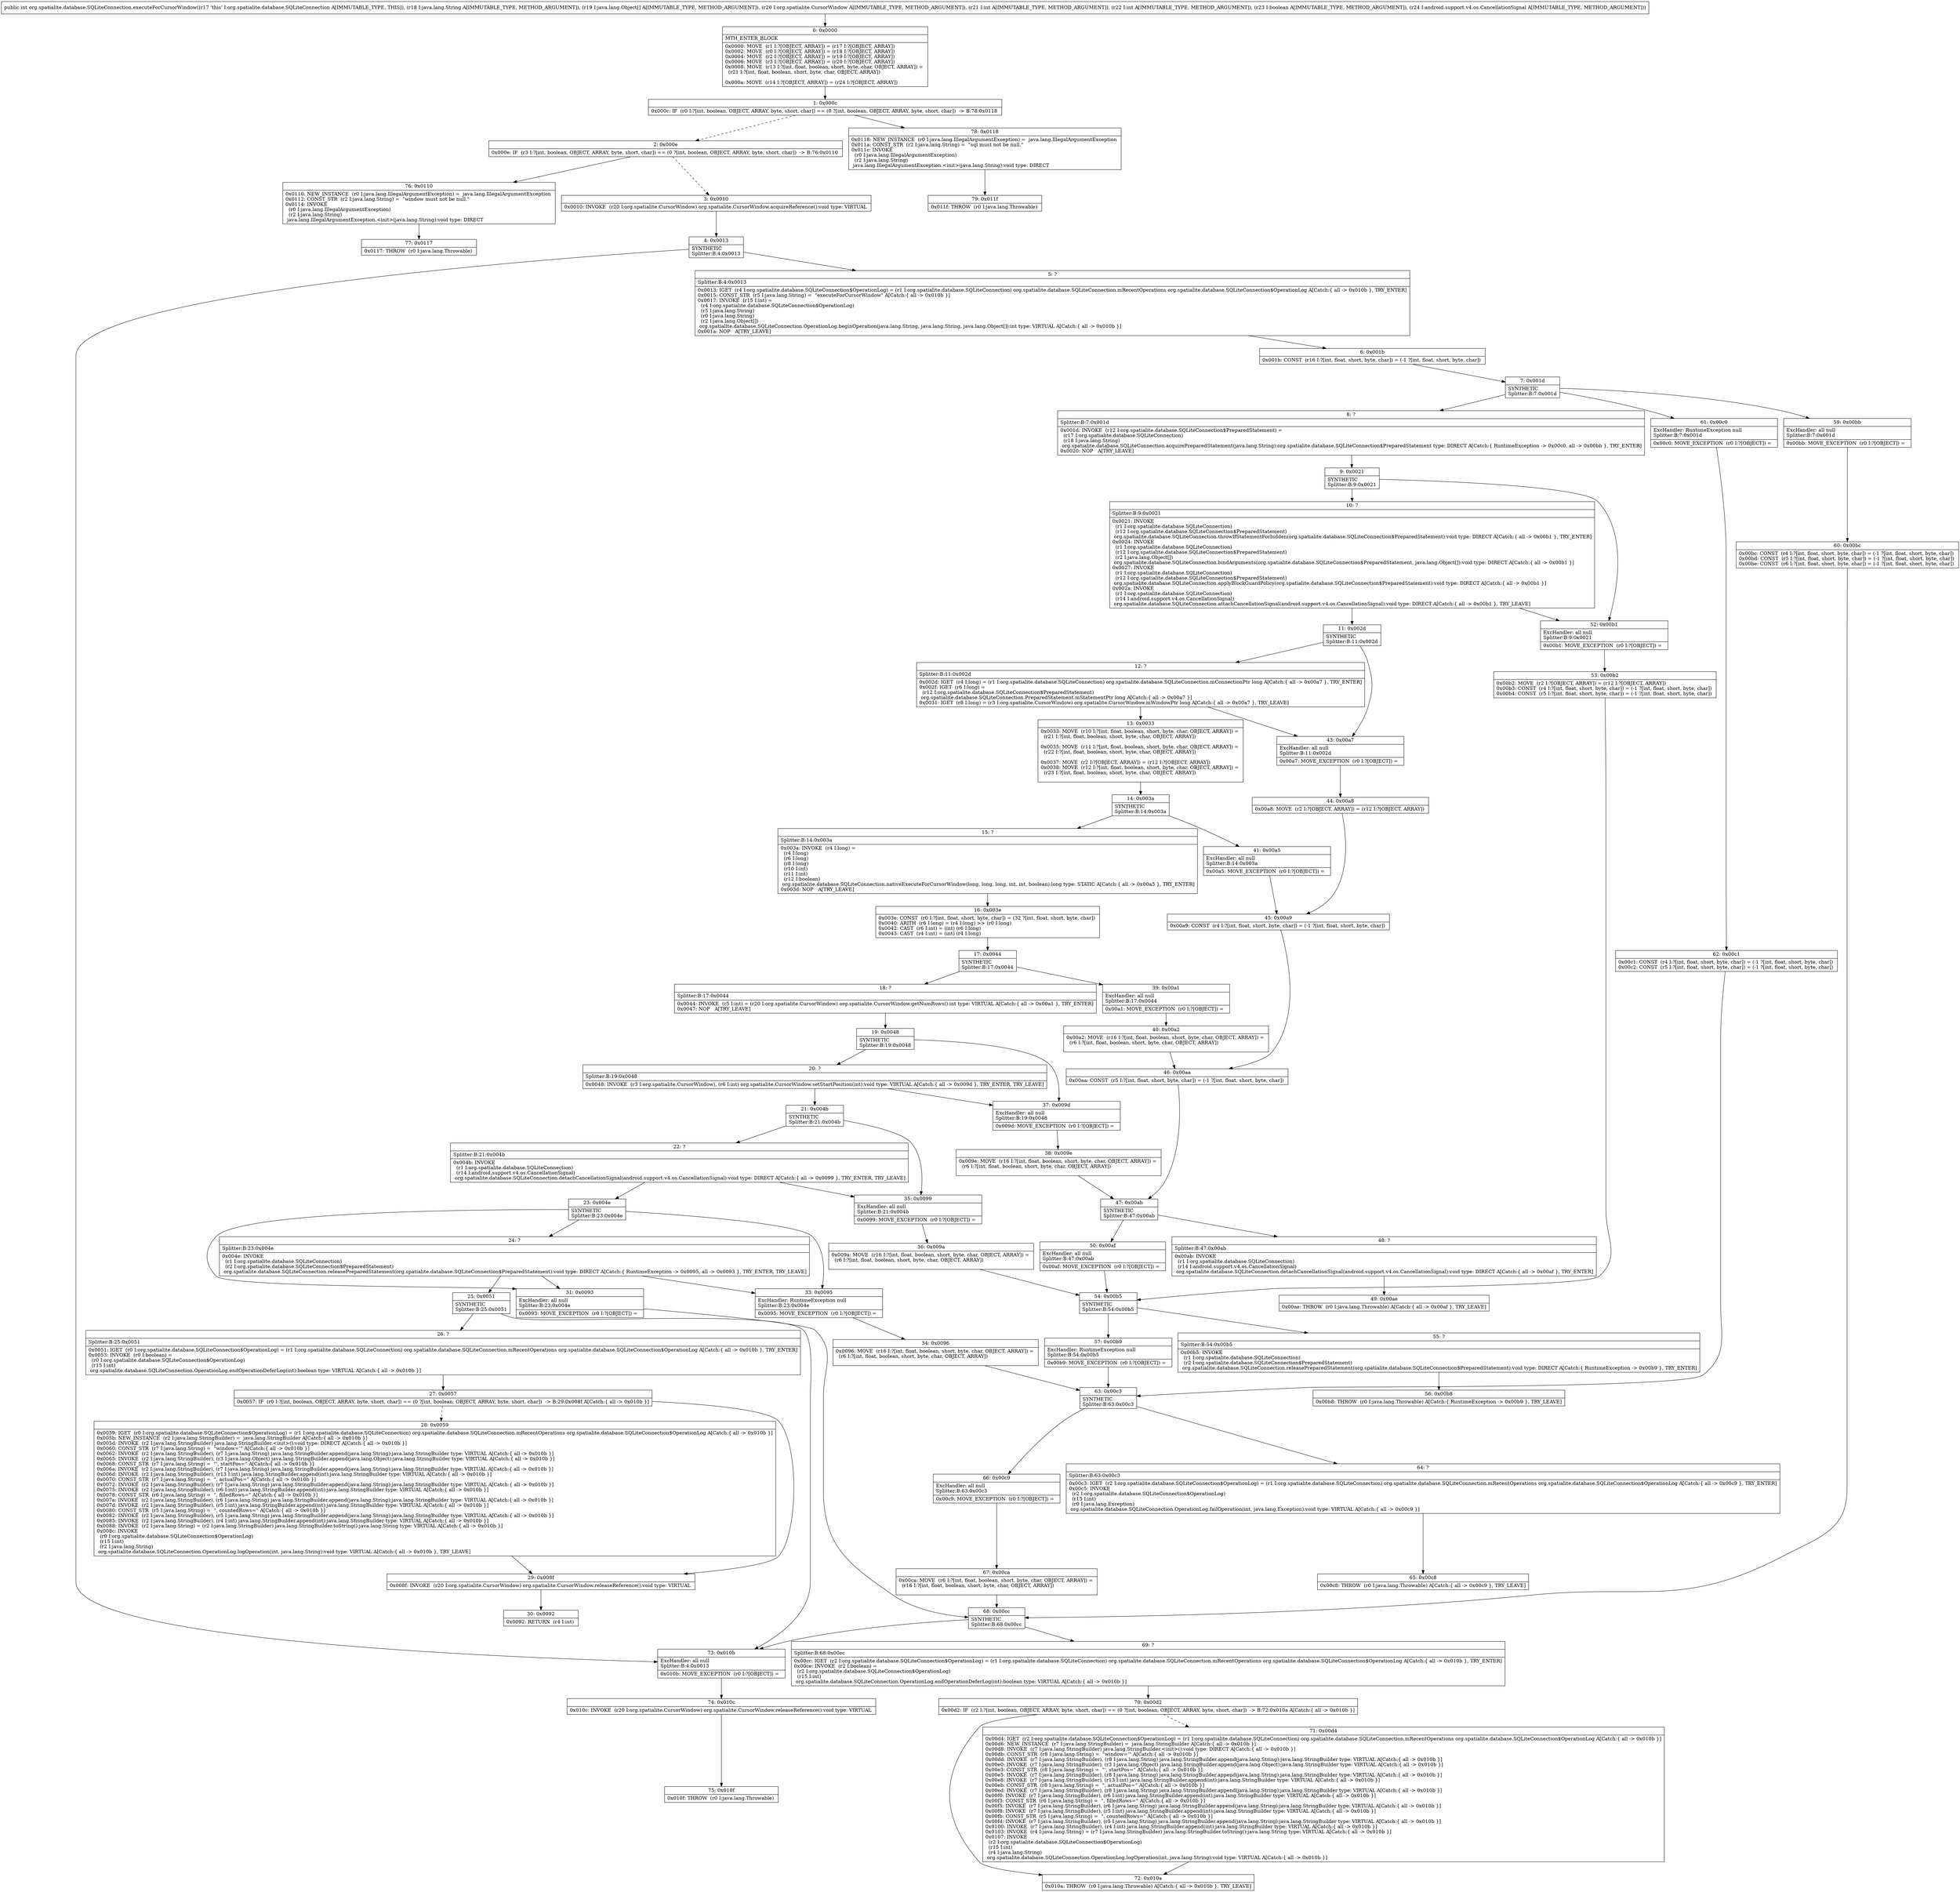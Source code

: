 digraph "CFG fororg.spatialite.database.SQLiteConnection.executeForCursorWindow(Ljava\/lang\/String;[Ljava\/lang\/Object;Lorg\/spatialite\/CursorWindow;IIZLandroid\/support\/v4\/os\/CancellationSignal;)I" {
Node_0 [shape=record,label="{0\:\ 0x0000|MTH_ENTER_BLOCK\l|0x0000: MOVE  (r1 I:?[OBJECT, ARRAY]) = (r17 I:?[OBJECT, ARRAY]) \l0x0002: MOVE  (r0 I:?[OBJECT, ARRAY]) = (r18 I:?[OBJECT, ARRAY]) \l0x0004: MOVE  (r2 I:?[OBJECT, ARRAY]) = (r19 I:?[OBJECT, ARRAY]) \l0x0006: MOVE  (r3 I:?[OBJECT, ARRAY]) = (r20 I:?[OBJECT, ARRAY]) \l0x0008: MOVE  (r13 I:?[int, float, boolean, short, byte, char, OBJECT, ARRAY]) = \l  (r21 I:?[int, float, boolean, short, byte, char, OBJECT, ARRAY])\l \l0x000a: MOVE  (r14 I:?[OBJECT, ARRAY]) = (r24 I:?[OBJECT, ARRAY]) \l}"];
Node_1 [shape=record,label="{1\:\ 0x000c|0x000c: IF  (r0 I:?[int, boolean, OBJECT, ARRAY, byte, short, char]) == (0 ?[int, boolean, OBJECT, ARRAY, byte, short, char])  \-\> B:78:0x0118 \l}"];
Node_2 [shape=record,label="{2\:\ 0x000e|0x000e: IF  (r3 I:?[int, boolean, OBJECT, ARRAY, byte, short, char]) == (0 ?[int, boolean, OBJECT, ARRAY, byte, short, char])  \-\> B:76:0x0110 \l}"];
Node_3 [shape=record,label="{3\:\ 0x0010|0x0010: INVOKE  (r20 I:org.spatialite.CursorWindow) org.spatialite.CursorWindow.acquireReference():void type: VIRTUAL \l}"];
Node_4 [shape=record,label="{4\:\ 0x0013|SYNTHETIC\lSplitter:B:4:0x0013\l}"];
Node_5 [shape=record,label="{5\:\ ?|Splitter:B:4:0x0013\l|0x0013: IGET  (r4 I:org.spatialite.database.SQLiteConnection$OperationLog) = (r1 I:org.spatialite.database.SQLiteConnection) org.spatialite.database.SQLiteConnection.mRecentOperations org.spatialite.database.SQLiteConnection$OperationLog A[Catch:\{ all \-\> 0x010b \}, TRY_ENTER]\l0x0015: CONST_STR  (r5 I:java.lang.String) =  \"executeForCursorWindow\" A[Catch:\{ all \-\> 0x010b \}]\l0x0017: INVOKE  (r15 I:int) = \l  (r4 I:org.spatialite.database.SQLiteConnection$OperationLog)\l  (r5 I:java.lang.String)\l  (r0 I:java.lang.String)\l  (r2 I:java.lang.Object[])\l org.spatialite.database.SQLiteConnection.OperationLog.beginOperation(java.lang.String, java.lang.String, java.lang.Object[]):int type: VIRTUAL A[Catch:\{ all \-\> 0x010b \}]\l0x001a: NOP   A[TRY_LEAVE]\l}"];
Node_6 [shape=record,label="{6\:\ 0x001b|0x001b: CONST  (r16 I:?[int, float, short, byte, char]) = (\-1 ?[int, float, short, byte, char]) \l}"];
Node_7 [shape=record,label="{7\:\ 0x001d|SYNTHETIC\lSplitter:B:7:0x001d\l}"];
Node_8 [shape=record,label="{8\:\ ?|Splitter:B:7:0x001d\l|0x001d: INVOKE  (r12 I:org.spatialite.database.SQLiteConnection$PreparedStatement) = \l  (r17 I:org.spatialite.database.SQLiteConnection)\l  (r18 I:java.lang.String)\l org.spatialite.database.SQLiteConnection.acquirePreparedStatement(java.lang.String):org.spatialite.database.SQLiteConnection$PreparedStatement type: DIRECT A[Catch:\{ RuntimeException \-\> 0x00c0, all \-\> 0x00bb \}, TRY_ENTER]\l0x0020: NOP   A[TRY_LEAVE]\l}"];
Node_9 [shape=record,label="{9\:\ 0x0021|SYNTHETIC\lSplitter:B:9:0x0021\l}"];
Node_10 [shape=record,label="{10\:\ ?|Splitter:B:9:0x0021\l|0x0021: INVOKE  \l  (r1 I:org.spatialite.database.SQLiteConnection)\l  (r12 I:org.spatialite.database.SQLiteConnection$PreparedStatement)\l org.spatialite.database.SQLiteConnection.throwIfStatementForbidden(org.spatialite.database.SQLiteConnection$PreparedStatement):void type: DIRECT A[Catch:\{ all \-\> 0x00b1 \}, TRY_ENTER]\l0x0024: INVOKE  \l  (r1 I:org.spatialite.database.SQLiteConnection)\l  (r12 I:org.spatialite.database.SQLiteConnection$PreparedStatement)\l  (r2 I:java.lang.Object[])\l org.spatialite.database.SQLiteConnection.bindArguments(org.spatialite.database.SQLiteConnection$PreparedStatement, java.lang.Object[]):void type: DIRECT A[Catch:\{ all \-\> 0x00b1 \}]\l0x0027: INVOKE  \l  (r1 I:org.spatialite.database.SQLiteConnection)\l  (r12 I:org.spatialite.database.SQLiteConnection$PreparedStatement)\l org.spatialite.database.SQLiteConnection.applyBlockGuardPolicy(org.spatialite.database.SQLiteConnection$PreparedStatement):void type: DIRECT A[Catch:\{ all \-\> 0x00b1 \}]\l0x002a: INVOKE  \l  (r1 I:org.spatialite.database.SQLiteConnection)\l  (r14 I:android.support.v4.os.CancellationSignal)\l org.spatialite.database.SQLiteConnection.attachCancellationSignal(android.support.v4.os.CancellationSignal):void type: DIRECT A[Catch:\{ all \-\> 0x00b1 \}, TRY_LEAVE]\l}"];
Node_11 [shape=record,label="{11\:\ 0x002d|SYNTHETIC\lSplitter:B:11:0x002d\l}"];
Node_12 [shape=record,label="{12\:\ ?|Splitter:B:11:0x002d\l|0x002d: IGET  (r4 I:long) = (r1 I:org.spatialite.database.SQLiteConnection) org.spatialite.database.SQLiteConnection.mConnectionPtr long A[Catch:\{ all \-\> 0x00a7 \}, TRY_ENTER]\l0x002f: IGET  (r6 I:long) = \l  (r12 I:org.spatialite.database.SQLiteConnection$PreparedStatement)\l org.spatialite.database.SQLiteConnection.PreparedStatement.mStatementPtr long A[Catch:\{ all \-\> 0x00a7 \}]\l0x0031: IGET  (r8 I:long) = (r3 I:org.spatialite.CursorWindow) org.spatialite.CursorWindow.mWindowPtr long A[Catch:\{ all \-\> 0x00a7 \}, TRY_LEAVE]\l}"];
Node_13 [shape=record,label="{13\:\ 0x0033|0x0033: MOVE  (r10 I:?[int, float, boolean, short, byte, char, OBJECT, ARRAY]) = \l  (r21 I:?[int, float, boolean, short, byte, char, OBJECT, ARRAY])\l \l0x0035: MOVE  (r11 I:?[int, float, boolean, short, byte, char, OBJECT, ARRAY]) = \l  (r22 I:?[int, float, boolean, short, byte, char, OBJECT, ARRAY])\l \l0x0037: MOVE  (r2 I:?[OBJECT, ARRAY]) = (r12 I:?[OBJECT, ARRAY]) \l0x0038: MOVE  (r12 I:?[int, float, boolean, short, byte, char, OBJECT, ARRAY]) = \l  (r23 I:?[int, float, boolean, short, byte, char, OBJECT, ARRAY])\l \l}"];
Node_14 [shape=record,label="{14\:\ 0x003a|SYNTHETIC\lSplitter:B:14:0x003a\l}"];
Node_15 [shape=record,label="{15\:\ ?|Splitter:B:14:0x003a\l|0x003a: INVOKE  (r4 I:long) = \l  (r4 I:long)\l  (r6 I:long)\l  (r8 I:long)\l  (r10 I:int)\l  (r11 I:int)\l  (r12 I:boolean)\l org.spatialite.database.SQLiteConnection.nativeExecuteForCursorWindow(long, long, long, int, int, boolean):long type: STATIC A[Catch:\{ all \-\> 0x00a5 \}, TRY_ENTER]\l0x003d: NOP   A[TRY_LEAVE]\l}"];
Node_16 [shape=record,label="{16\:\ 0x003e|0x003e: CONST  (r0 I:?[int, float, short, byte, char]) = (32 ?[int, float, short, byte, char]) \l0x0040: ARITH  (r6 I:long) = (r4 I:long) \>\> (r0 I:long) \l0x0042: CAST  (r6 I:int) = (int) (r6 I:long) \l0x0043: CAST  (r4 I:int) = (int) (r4 I:long) \l}"];
Node_17 [shape=record,label="{17\:\ 0x0044|SYNTHETIC\lSplitter:B:17:0x0044\l}"];
Node_18 [shape=record,label="{18\:\ ?|Splitter:B:17:0x0044\l|0x0044: INVOKE  (r5 I:int) = (r20 I:org.spatialite.CursorWindow) org.spatialite.CursorWindow.getNumRows():int type: VIRTUAL A[Catch:\{ all \-\> 0x00a1 \}, TRY_ENTER]\l0x0047: NOP   A[TRY_LEAVE]\l}"];
Node_19 [shape=record,label="{19\:\ 0x0048|SYNTHETIC\lSplitter:B:19:0x0048\l}"];
Node_20 [shape=record,label="{20\:\ ?|Splitter:B:19:0x0048\l|0x0048: INVOKE  (r3 I:org.spatialite.CursorWindow), (r6 I:int) org.spatialite.CursorWindow.setStartPosition(int):void type: VIRTUAL A[Catch:\{ all \-\> 0x009d \}, TRY_ENTER, TRY_LEAVE]\l}"];
Node_21 [shape=record,label="{21\:\ 0x004b|SYNTHETIC\lSplitter:B:21:0x004b\l}"];
Node_22 [shape=record,label="{22\:\ ?|Splitter:B:21:0x004b\l|0x004b: INVOKE  \l  (r1 I:org.spatialite.database.SQLiteConnection)\l  (r14 I:android.support.v4.os.CancellationSignal)\l org.spatialite.database.SQLiteConnection.detachCancellationSignal(android.support.v4.os.CancellationSignal):void type: DIRECT A[Catch:\{ all \-\> 0x0099 \}, TRY_ENTER, TRY_LEAVE]\l}"];
Node_23 [shape=record,label="{23\:\ 0x004e|SYNTHETIC\lSplitter:B:23:0x004e\l}"];
Node_24 [shape=record,label="{24\:\ ?|Splitter:B:23:0x004e\l|0x004e: INVOKE  \l  (r1 I:org.spatialite.database.SQLiteConnection)\l  (r2 I:org.spatialite.database.SQLiteConnection$PreparedStatement)\l org.spatialite.database.SQLiteConnection.releasePreparedStatement(org.spatialite.database.SQLiteConnection$PreparedStatement):void type: DIRECT A[Catch:\{ RuntimeException \-\> 0x0095, all \-\> 0x0093 \}, TRY_ENTER, TRY_LEAVE]\l}"];
Node_25 [shape=record,label="{25\:\ 0x0051|SYNTHETIC\lSplitter:B:25:0x0051\l}"];
Node_26 [shape=record,label="{26\:\ ?|Splitter:B:25:0x0051\l|0x0051: IGET  (r0 I:org.spatialite.database.SQLiteConnection$OperationLog) = (r1 I:org.spatialite.database.SQLiteConnection) org.spatialite.database.SQLiteConnection.mRecentOperations org.spatialite.database.SQLiteConnection$OperationLog A[Catch:\{ all \-\> 0x010b \}, TRY_ENTER]\l0x0053: INVOKE  (r0 I:boolean) = \l  (r0 I:org.spatialite.database.SQLiteConnection$OperationLog)\l  (r15 I:int)\l org.spatialite.database.SQLiteConnection.OperationLog.endOperationDeferLog(int):boolean type: VIRTUAL A[Catch:\{ all \-\> 0x010b \}]\l}"];
Node_27 [shape=record,label="{27\:\ 0x0057|0x0057: IF  (r0 I:?[int, boolean, OBJECT, ARRAY, byte, short, char]) == (0 ?[int, boolean, OBJECT, ARRAY, byte, short, char])  \-\> B:29:0x008f A[Catch:\{ all \-\> 0x010b \}]\l}"];
Node_28 [shape=record,label="{28\:\ 0x0059|0x0059: IGET  (r0 I:org.spatialite.database.SQLiteConnection$OperationLog) = (r1 I:org.spatialite.database.SQLiteConnection) org.spatialite.database.SQLiteConnection.mRecentOperations org.spatialite.database.SQLiteConnection$OperationLog A[Catch:\{ all \-\> 0x010b \}]\l0x005b: NEW_INSTANCE  (r2 I:java.lang.StringBuilder) =  java.lang.StringBuilder A[Catch:\{ all \-\> 0x010b \}]\l0x005d: INVOKE  (r2 I:java.lang.StringBuilder) java.lang.StringBuilder.\<init\>():void type: DIRECT A[Catch:\{ all \-\> 0x010b \}]\l0x0060: CONST_STR  (r7 I:java.lang.String) =  \"window='\" A[Catch:\{ all \-\> 0x010b \}]\l0x0062: INVOKE  (r2 I:java.lang.StringBuilder), (r7 I:java.lang.String) java.lang.StringBuilder.append(java.lang.String):java.lang.StringBuilder type: VIRTUAL A[Catch:\{ all \-\> 0x010b \}]\l0x0065: INVOKE  (r2 I:java.lang.StringBuilder), (r3 I:java.lang.Object) java.lang.StringBuilder.append(java.lang.Object):java.lang.StringBuilder type: VIRTUAL A[Catch:\{ all \-\> 0x010b \}]\l0x0068: CONST_STR  (r7 I:java.lang.String) =  \"', startPos=\" A[Catch:\{ all \-\> 0x010b \}]\l0x006a: INVOKE  (r2 I:java.lang.StringBuilder), (r7 I:java.lang.String) java.lang.StringBuilder.append(java.lang.String):java.lang.StringBuilder type: VIRTUAL A[Catch:\{ all \-\> 0x010b \}]\l0x006d: INVOKE  (r2 I:java.lang.StringBuilder), (r13 I:int) java.lang.StringBuilder.append(int):java.lang.StringBuilder type: VIRTUAL A[Catch:\{ all \-\> 0x010b \}]\l0x0070: CONST_STR  (r7 I:java.lang.String) =  \", actualPos=\" A[Catch:\{ all \-\> 0x010b \}]\l0x0072: INVOKE  (r2 I:java.lang.StringBuilder), (r7 I:java.lang.String) java.lang.StringBuilder.append(java.lang.String):java.lang.StringBuilder type: VIRTUAL A[Catch:\{ all \-\> 0x010b \}]\l0x0075: INVOKE  (r2 I:java.lang.StringBuilder), (r6 I:int) java.lang.StringBuilder.append(int):java.lang.StringBuilder type: VIRTUAL A[Catch:\{ all \-\> 0x010b \}]\l0x0078: CONST_STR  (r6 I:java.lang.String) =  \", filledRows=\" A[Catch:\{ all \-\> 0x010b \}]\l0x007a: INVOKE  (r2 I:java.lang.StringBuilder), (r6 I:java.lang.String) java.lang.StringBuilder.append(java.lang.String):java.lang.StringBuilder type: VIRTUAL A[Catch:\{ all \-\> 0x010b \}]\l0x007d: INVOKE  (r2 I:java.lang.StringBuilder), (r5 I:int) java.lang.StringBuilder.append(int):java.lang.StringBuilder type: VIRTUAL A[Catch:\{ all \-\> 0x010b \}]\l0x0080: CONST_STR  (r5 I:java.lang.String) =  \", countedRows=\" A[Catch:\{ all \-\> 0x010b \}]\l0x0082: INVOKE  (r2 I:java.lang.StringBuilder), (r5 I:java.lang.String) java.lang.StringBuilder.append(java.lang.String):java.lang.StringBuilder type: VIRTUAL A[Catch:\{ all \-\> 0x010b \}]\l0x0085: INVOKE  (r2 I:java.lang.StringBuilder), (r4 I:int) java.lang.StringBuilder.append(int):java.lang.StringBuilder type: VIRTUAL A[Catch:\{ all \-\> 0x010b \}]\l0x0088: INVOKE  (r2 I:java.lang.String) = (r2 I:java.lang.StringBuilder) java.lang.StringBuilder.toString():java.lang.String type: VIRTUAL A[Catch:\{ all \-\> 0x010b \}]\l0x008c: INVOKE  \l  (r0 I:org.spatialite.database.SQLiteConnection$OperationLog)\l  (r15 I:int)\l  (r2 I:java.lang.String)\l org.spatialite.database.SQLiteConnection.OperationLog.logOperation(int, java.lang.String):void type: VIRTUAL A[Catch:\{ all \-\> 0x010b \}, TRY_LEAVE]\l}"];
Node_29 [shape=record,label="{29\:\ 0x008f|0x008f: INVOKE  (r20 I:org.spatialite.CursorWindow) org.spatialite.CursorWindow.releaseReference():void type: VIRTUAL \l}"];
Node_30 [shape=record,label="{30\:\ 0x0092|0x0092: RETURN  (r4 I:int) \l}"];
Node_31 [shape=record,label="{31\:\ 0x0093|ExcHandler: all null\lSplitter:B:23:0x004e\l|0x0093: MOVE_EXCEPTION  (r0 I:?[OBJECT]) =  \l}"];
Node_33 [shape=record,label="{33\:\ 0x0095|ExcHandler: RuntimeException null\lSplitter:B:23:0x004e\l|0x0095: MOVE_EXCEPTION  (r0 I:?[OBJECT]) =  \l}"];
Node_34 [shape=record,label="{34\:\ 0x0096|0x0096: MOVE  (r16 I:?[int, float, boolean, short, byte, char, OBJECT, ARRAY]) = \l  (r6 I:?[int, float, boolean, short, byte, char, OBJECT, ARRAY])\l \l}"];
Node_35 [shape=record,label="{35\:\ 0x0099|ExcHandler: all null\lSplitter:B:21:0x004b\l|0x0099: MOVE_EXCEPTION  (r0 I:?[OBJECT]) =  \l}"];
Node_36 [shape=record,label="{36\:\ 0x009a|0x009a: MOVE  (r16 I:?[int, float, boolean, short, byte, char, OBJECT, ARRAY]) = \l  (r6 I:?[int, float, boolean, short, byte, char, OBJECT, ARRAY])\l \l}"];
Node_37 [shape=record,label="{37\:\ 0x009d|ExcHandler: all null\lSplitter:B:19:0x0048\l|0x009d: MOVE_EXCEPTION  (r0 I:?[OBJECT]) =  \l}"];
Node_38 [shape=record,label="{38\:\ 0x009e|0x009e: MOVE  (r16 I:?[int, float, boolean, short, byte, char, OBJECT, ARRAY]) = \l  (r6 I:?[int, float, boolean, short, byte, char, OBJECT, ARRAY])\l \l}"];
Node_39 [shape=record,label="{39\:\ 0x00a1|ExcHandler: all null\lSplitter:B:17:0x0044\l|0x00a1: MOVE_EXCEPTION  (r0 I:?[OBJECT]) =  \l}"];
Node_40 [shape=record,label="{40\:\ 0x00a2|0x00a2: MOVE  (r16 I:?[int, float, boolean, short, byte, char, OBJECT, ARRAY]) = \l  (r6 I:?[int, float, boolean, short, byte, char, OBJECT, ARRAY])\l \l}"];
Node_41 [shape=record,label="{41\:\ 0x00a5|ExcHandler: all null\lSplitter:B:14:0x003a\l|0x00a5: MOVE_EXCEPTION  (r0 I:?[OBJECT]) =  \l}"];
Node_43 [shape=record,label="{43\:\ 0x00a7|ExcHandler: all null\lSplitter:B:11:0x002d\l|0x00a7: MOVE_EXCEPTION  (r0 I:?[OBJECT]) =  \l}"];
Node_44 [shape=record,label="{44\:\ 0x00a8|0x00a8: MOVE  (r2 I:?[OBJECT, ARRAY]) = (r12 I:?[OBJECT, ARRAY]) \l}"];
Node_45 [shape=record,label="{45\:\ 0x00a9|0x00a9: CONST  (r4 I:?[int, float, short, byte, char]) = (\-1 ?[int, float, short, byte, char]) \l}"];
Node_46 [shape=record,label="{46\:\ 0x00aa|0x00aa: CONST  (r5 I:?[int, float, short, byte, char]) = (\-1 ?[int, float, short, byte, char]) \l}"];
Node_47 [shape=record,label="{47\:\ 0x00ab|SYNTHETIC\lSplitter:B:47:0x00ab\l}"];
Node_48 [shape=record,label="{48\:\ ?|Splitter:B:47:0x00ab\l|0x00ab: INVOKE  \l  (r1 I:org.spatialite.database.SQLiteConnection)\l  (r14 I:android.support.v4.os.CancellationSignal)\l org.spatialite.database.SQLiteConnection.detachCancellationSignal(android.support.v4.os.CancellationSignal):void type: DIRECT A[Catch:\{ all \-\> 0x00af \}, TRY_ENTER]\l}"];
Node_49 [shape=record,label="{49\:\ 0x00ae|0x00ae: THROW  (r0 I:java.lang.Throwable) A[Catch:\{ all \-\> 0x00af \}, TRY_LEAVE]\l}"];
Node_50 [shape=record,label="{50\:\ 0x00af|ExcHandler: all null\lSplitter:B:47:0x00ab\l|0x00af: MOVE_EXCEPTION  (r0 I:?[OBJECT]) =  \l}"];
Node_52 [shape=record,label="{52\:\ 0x00b1|ExcHandler: all null\lSplitter:B:9:0x0021\l|0x00b1: MOVE_EXCEPTION  (r0 I:?[OBJECT]) =  \l}"];
Node_53 [shape=record,label="{53\:\ 0x00b2|0x00b2: MOVE  (r2 I:?[OBJECT, ARRAY]) = (r12 I:?[OBJECT, ARRAY]) \l0x00b3: CONST  (r4 I:?[int, float, short, byte, char]) = (\-1 ?[int, float, short, byte, char]) \l0x00b4: CONST  (r5 I:?[int, float, short, byte, char]) = (\-1 ?[int, float, short, byte, char]) \l}"];
Node_54 [shape=record,label="{54\:\ 0x00b5|SYNTHETIC\lSplitter:B:54:0x00b5\l}"];
Node_55 [shape=record,label="{55\:\ ?|Splitter:B:54:0x00b5\l|0x00b5: INVOKE  \l  (r1 I:org.spatialite.database.SQLiteConnection)\l  (r2 I:org.spatialite.database.SQLiteConnection$PreparedStatement)\l org.spatialite.database.SQLiteConnection.releasePreparedStatement(org.spatialite.database.SQLiteConnection$PreparedStatement):void type: DIRECT A[Catch:\{ RuntimeException \-\> 0x00b9 \}, TRY_ENTER]\l}"];
Node_56 [shape=record,label="{56\:\ 0x00b8|0x00b8: THROW  (r0 I:java.lang.Throwable) A[Catch:\{ RuntimeException \-\> 0x00b9 \}, TRY_LEAVE]\l}"];
Node_57 [shape=record,label="{57\:\ 0x00b9|ExcHandler: RuntimeException null\lSplitter:B:54:0x00b5\l|0x00b9: MOVE_EXCEPTION  (r0 I:?[OBJECT]) =  \l}"];
Node_59 [shape=record,label="{59\:\ 0x00bb|ExcHandler: all null\lSplitter:B:7:0x001d\l|0x00bb: MOVE_EXCEPTION  (r0 I:?[OBJECT]) =  \l}"];
Node_60 [shape=record,label="{60\:\ 0x00bc|0x00bc: CONST  (r4 I:?[int, float, short, byte, char]) = (\-1 ?[int, float, short, byte, char]) \l0x00bd: CONST  (r5 I:?[int, float, short, byte, char]) = (\-1 ?[int, float, short, byte, char]) \l0x00be: CONST  (r6 I:?[int, float, short, byte, char]) = (\-1 ?[int, float, short, byte, char]) \l}"];
Node_61 [shape=record,label="{61\:\ 0x00c0|ExcHandler: RuntimeException null\lSplitter:B:7:0x001d\l|0x00c0: MOVE_EXCEPTION  (r0 I:?[OBJECT]) =  \l}"];
Node_62 [shape=record,label="{62\:\ 0x00c1|0x00c1: CONST  (r4 I:?[int, float, short, byte, char]) = (\-1 ?[int, float, short, byte, char]) \l0x00c2: CONST  (r5 I:?[int, float, short, byte, char]) = (\-1 ?[int, float, short, byte, char]) \l}"];
Node_63 [shape=record,label="{63\:\ 0x00c3|SYNTHETIC\lSplitter:B:63:0x00c3\l}"];
Node_64 [shape=record,label="{64\:\ ?|Splitter:B:63:0x00c3\l|0x00c3: IGET  (r2 I:org.spatialite.database.SQLiteConnection$OperationLog) = (r1 I:org.spatialite.database.SQLiteConnection) org.spatialite.database.SQLiteConnection.mRecentOperations org.spatialite.database.SQLiteConnection$OperationLog A[Catch:\{ all \-\> 0x00c9 \}, TRY_ENTER]\l0x00c5: INVOKE  \l  (r2 I:org.spatialite.database.SQLiteConnection$OperationLog)\l  (r15 I:int)\l  (r0 I:java.lang.Exception)\l org.spatialite.database.SQLiteConnection.OperationLog.failOperation(int, java.lang.Exception):void type: VIRTUAL A[Catch:\{ all \-\> 0x00c9 \}]\l}"];
Node_65 [shape=record,label="{65\:\ 0x00c8|0x00c8: THROW  (r0 I:java.lang.Throwable) A[Catch:\{ all \-\> 0x00c9 \}, TRY_LEAVE]\l}"];
Node_66 [shape=record,label="{66\:\ 0x00c9|ExcHandler: all null\lSplitter:B:63:0x00c3\l|0x00c9: MOVE_EXCEPTION  (r0 I:?[OBJECT]) =  \l}"];
Node_67 [shape=record,label="{67\:\ 0x00ca|0x00ca: MOVE  (r6 I:?[int, float, boolean, short, byte, char, OBJECT, ARRAY]) = \l  (r16 I:?[int, float, boolean, short, byte, char, OBJECT, ARRAY])\l \l}"];
Node_68 [shape=record,label="{68\:\ 0x00cc|SYNTHETIC\lSplitter:B:68:0x00cc\l}"];
Node_69 [shape=record,label="{69\:\ ?|Splitter:B:68:0x00cc\l|0x00cc: IGET  (r2 I:org.spatialite.database.SQLiteConnection$OperationLog) = (r1 I:org.spatialite.database.SQLiteConnection) org.spatialite.database.SQLiteConnection.mRecentOperations org.spatialite.database.SQLiteConnection$OperationLog A[Catch:\{ all \-\> 0x010b \}, TRY_ENTER]\l0x00ce: INVOKE  (r2 I:boolean) = \l  (r2 I:org.spatialite.database.SQLiteConnection$OperationLog)\l  (r15 I:int)\l org.spatialite.database.SQLiteConnection.OperationLog.endOperationDeferLog(int):boolean type: VIRTUAL A[Catch:\{ all \-\> 0x010b \}]\l}"];
Node_70 [shape=record,label="{70\:\ 0x00d2|0x00d2: IF  (r2 I:?[int, boolean, OBJECT, ARRAY, byte, short, char]) == (0 ?[int, boolean, OBJECT, ARRAY, byte, short, char])  \-\> B:72:0x010a A[Catch:\{ all \-\> 0x010b \}]\l}"];
Node_71 [shape=record,label="{71\:\ 0x00d4|0x00d4: IGET  (r2 I:org.spatialite.database.SQLiteConnection$OperationLog) = (r1 I:org.spatialite.database.SQLiteConnection) org.spatialite.database.SQLiteConnection.mRecentOperations org.spatialite.database.SQLiteConnection$OperationLog A[Catch:\{ all \-\> 0x010b \}]\l0x00d6: NEW_INSTANCE  (r7 I:java.lang.StringBuilder) =  java.lang.StringBuilder A[Catch:\{ all \-\> 0x010b \}]\l0x00d8: INVOKE  (r7 I:java.lang.StringBuilder) java.lang.StringBuilder.\<init\>():void type: DIRECT A[Catch:\{ all \-\> 0x010b \}]\l0x00db: CONST_STR  (r8 I:java.lang.String) =  \"window='\" A[Catch:\{ all \-\> 0x010b \}]\l0x00dd: INVOKE  (r7 I:java.lang.StringBuilder), (r8 I:java.lang.String) java.lang.StringBuilder.append(java.lang.String):java.lang.StringBuilder type: VIRTUAL A[Catch:\{ all \-\> 0x010b \}]\l0x00e0: INVOKE  (r7 I:java.lang.StringBuilder), (r3 I:java.lang.Object) java.lang.StringBuilder.append(java.lang.Object):java.lang.StringBuilder type: VIRTUAL A[Catch:\{ all \-\> 0x010b \}]\l0x00e3: CONST_STR  (r8 I:java.lang.String) =  \"', startPos=\" A[Catch:\{ all \-\> 0x010b \}]\l0x00e5: INVOKE  (r7 I:java.lang.StringBuilder), (r8 I:java.lang.String) java.lang.StringBuilder.append(java.lang.String):java.lang.StringBuilder type: VIRTUAL A[Catch:\{ all \-\> 0x010b \}]\l0x00e8: INVOKE  (r7 I:java.lang.StringBuilder), (r13 I:int) java.lang.StringBuilder.append(int):java.lang.StringBuilder type: VIRTUAL A[Catch:\{ all \-\> 0x010b \}]\l0x00eb: CONST_STR  (r8 I:java.lang.String) =  \", actualPos=\" A[Catch:\{ all \-\> 0x010b \}]\l0x00ed: INVOKE  (r7 I:java.lang.StringBuilder), (r8 I:java.lang.String) java.lang.StringBuilder.append(java.lang.String):java.lang.StringBuilder type: VIRTUAL A[Catch:\{ all \-\> 0x010b \}]\l0x00f0: INVOKE  (r7 I:java.lang.StringBuilder), (r6 I:int) java.lang.StringBuilder.append(int):java.lang.StringBuilder type: VIRTUAL A[Catch:\{ all \-\> 0x010b \}]\l0x00f3: CONST_STR  (r6 I:java.lang.String) =  \", filledRows=\" A[Catch:\{ all \-\> 0x010b \}]\l0x00f5: INVOKE  (r7 I:java.lang.StringBuilder), (r6 I:java.lang.String) java.lang.StringBuilder.append(java.lang.String):java.lang.StringBuilder type: VIRTUAL A[Catch:\{ all \-\> 0x010b \}]\l0x00f8: INVOKE  (r7 I:java.lang.StringBuilder), (r5 I:int) java.lang.StringBuilder.append(int):java.lang.StringBuilder type: VIRTUAL A[Catch:\{ all \-\> 0x010b \}]\l0x00fb: CONST_STR  (r5 I:java.lang.String) =  \", countedRows=\" A[Catch:\{ all \-\> 0x010b \}]\l0x00fd: INVOKE  (r7 I:java.lang.StringBuilder), (r5 I:java.lang.String) java.lang.StringBuilder.append(java.lang.String):java.lang.StringBuilder type: VIRTUAL A[Catch:\{ all \-\> 0x010b \}]\l0x0100: INVOKE  (r7 I:java.lang.StringBuilder), (r4 I:int) java.lang.StringBuilder.append(int):java.lang.StringBuilder type: VIRTUAL A[Catch:\{ all \-\> 0x010b \}]\l0x0103: INVOKE  (r4 I:java.lang.String) = (r7 I:java.lang.StringBuilder) java.lang.StringBuilder.toString():java.lang.String type: VIRTUAL A[Catch:\{ all \-\> 0x010b \}]\l0x0107: INVOKE  \l  (r2 I:org.spatialite.database.SQLiteConnection$OperationLog)\l  (r15 I:int)\l  (r4 I:java.lang.String)\l org.spatialite.database.SQLiteConnection.OperationLog.logOperation(int, java.lang.String):void type: VIRTUAL A[Catch:\{ all \-\> 0x010b \}]\l}"];
Node_72 [shape=record,label="{72\:\ 0x010a|0x010a: THROW  (r0 I:java.lang.Throwable) A[Catch:\{ all \-\> 0x010b \}, TRY_LEAVE]\l}"];
Node_73 [shape=record,label="{73\:\ 0x010b|ExcHandler: all null\lSplitter:B:4:0x0013\l|0x010b: MOVE_EXCEPTION  (r0 I:?[OBJECT]) =  \l}"];
Node_74 [shape=record,label="{74\:\ 0x010c|0x010c: INVOKE  (r20 I:org.spatialite.CursorWindow) org.spatialite.CursorWindow.releaseReference():void type: VIRTUAL \l}"];
Node_75 [shape=record,label="{75\:\ 0x010f|0x010f: THROW  (r0 I:java.lang.Throwable) \l}"];
Node_76 [shape=record,label="{76\:\ 0x0110|0x0110: NEW_INSTANCE  (r0 I:java.lang.IllegalArgumentException) =  java.lang.IllegalArgumentException \l0x0112: CONST_STR  (r2 I:java.lang.String) =  \"window must not be null.\" \l0x0114: INVOKE  \l  (r0 I:java.lang.IllegalArgumentException)\l  (r2 I:java.lang.String)\l java.lang.IllegalArgumentException.\<init\>(java.lang.String):void type: DIRECT \l}"];
Node_77 [shape=record,label="{77\:\ 0x0117|0x0117: THROW  (r0 I:java.lang.Throwable) \l}"];
Node_78 [shape=record,label="{78\:\ 0x0118|0x0118: NEW_INSTANCE  (r0 I:java.lang.IllegalArgumentException) =  java.lang.IllegalArgumentException \l0x011a: CONST_STR  (r2 I:java.lang.String) =  \"sql must not be null.\" \l0x011c: INVOKE  \l  (r0 I:java.lang.IllegalArgumentException)\l  (r2 I:java.lang.String)\l java.lang.IllegalArgumentException.\<init\>(java.lang.String):void type: DIRECT \l}"];
Node_79 [shape=record,label="{79\:\ 0x011f|0x011f: THROW  (r0 I:java.lang.Throwable) \l}"];
MethodNode[shape=record,label="{public int org.spatialite.database.SQLiteConnection.executeForCursorWindow((r17 'this' I:org.spatialite.database.SQLiteConnection A[IMMUTABLE_TYPE, THIS]), (r18 I:java.lang.String A[IMMUTABLE_TYPE, METHOD_ARGUMENT]), (r19 I:java.lang.Object[] A[IMMUTABLE_TYPE, METHOD_ARGUMENT]), (r20 I:org.spatialite.CursorWindow A[IMMUTABLE_TYPE, METHOD_ARGUMENT]), (r21 I:int A[IMMUTABLE_TYPE, METHOD_ARGUMENT]), (r22 I:int A[IMMUTABLE_TYPE, METHOD_ARGUMENT]), (r23 I:boolean A[IMMUTABLE_TYPE, METHOD_ARGUMENT]), (r24 I:android.support.v4.os.CancellationSignal A[IMMUTABLE_TYPE, METHOD_ARGUMENT])) }"];
MethodNode -> Node_0;
Node_0 -> Node_1;
Node_1 -> Node_2[style=dashed];
Node_1 -> Node_78;
Node_2 -> Node_3[style=dashed];
Node_2 -> Node_76;
Node_3 -> Node_4;
Node_4 -> Node_5;
Node_4 -> Node_73;
Node_5 -> Node_6;
Node_6 -> Node_7;
Node_7 -> Node_8;
Node_7 -> Node_61;
Node_7 -> Node_59;
Node_8 -> Node_9;
Node_9 -> Node_10;
Node_9 -> Node_52;
Node_10 -> Node_11;
Node_10 -> Node_52;
Node_11 -> Node_12;
Node_11 -> Node_43;
Node_12 -> Node_13;
Node_12 -> Node_43;
Node_13 -> Node_14;
Node_14 -> Node_15;
Node_14 -> Node_41;
Node_15 -> Node_16;
Node_16 -> Node_17;
Node_17 -> Node_18;
Node_17 -> Node_39;
Node_18 -> Node_19;
Node_19 -> Node_20;
Node_19 -> Node_37;
Node_20 -> Node_21;
Node_20 -> Node_37;
Node_21 -> Node_22;
Node_21 -> Node_35;
Node_22 -> Node_23;
Node_22 -> Node_35;
Node_23 -> Node_24;
Node_23 -> Node_33;
Node_23 -> Node_31;
Node_24 -> Node_25;
Node_24 -> Node_33;
Node_24 -> Node_31;
Node_25 -> Node_26;
Node_25 -> Node_73;
Node_26 -> Node_27;
Node_27 -> Node_28[style=dashed];
Node_27 -> Node_29;
Node_28 -> Node_29;
Node_29 -> Node_30;
Node_31 -> Node_68;
Node_33 -> Node_34;
Node_34 -> Node_63;
Node_35 -> Node_36;
Node_36 -> Node_54;
Node_37 -> Node_38;
Node_38 -> Node_47;
Node_39 -> Node_40;
Node_40 -> Node_46;
Node_41 -> Node_45;
Node_43 -> Node_44;
Node_44 -> Node_45;
Node_45 -> Node_46;
Node_46 -> Node_47;
Node_47 -> Node_48;
Node_47 -> Node_50;
Node_48 -> Node_49;
Node_50 -> Node_54;
Node_52 -> Node_53;
Node_53 -> Node_54;
Node_54 -> Node_55;
Node_54 -> Node_57;
Node_55 -> Node_56;
Node_57 -> Node_63;
Node_59 -> Node_60;
Node_60 -> Node_68;
Node_61 -> Node_62;
Node_62 -> Node_63;
Node_63 -> Node_64;
Node_63 -> Node_66;
Node_64 -> Node_65;
Node_66 -> Node_67;
Node_67 -> Node_68;
Node_68 -> Node_69;
Node_68 -> Node_73;
Node_69 -> Node_70;
Node_70 -> Node_71[style=dashed];
Node_70 -> Node_72;
Node_71 -> Node_72;
Node_73 -> Node_74;
Node_74 -> Node_75;
Node_76 -> Node_77;
Node_78 -> Node_79;
}

